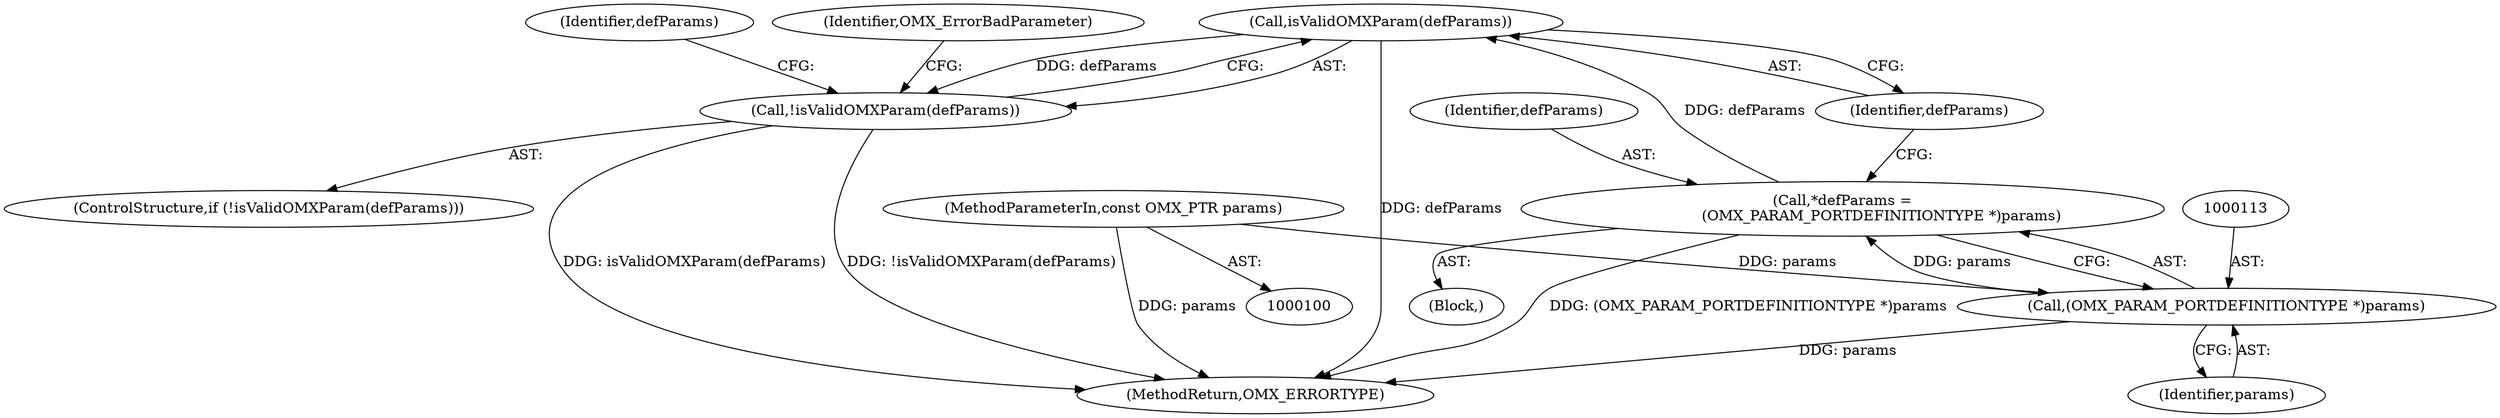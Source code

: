 digraph "0_Android_295c883fe3105b19bcd0f9e07d54c6b589fc5bff_37@pointer" {
"1000117" [label="(Call,isValidOMXParam(defParams))"];
"1000110" [label="(Call,*defParams =\n                 (OMX_PARAM_PORTDEFINITIONTYPE *)params)"];
"1000112" [label="(Call,(OMX_PARAM_PORTDEFINITIONTYPE *)params)"];
"1000102" [label="(MethodParameterIn,const OMX_PTR params)"];
"1000116" [label="(Call,!isValidOMXParam(defParams))"];
"1000115" [label="(ControlStructure,if (!isValidOMXParam(defParams)))"];
"1000102" [label="(MethodParameterIn,const OMX_PTR params)"];
"1000125" [label="(Identifier,defParams)"];
"1000111" [label="(Identifier,defParams)"];
"1000117" [label="(Call,isValidOMXParam(defParams))"];
"1000206" [label="(MethodReturn,OMX_ERRORTYPE)"];
"1000108" [label="(Block,)"];
"1000110" [label="(Call,*defParams =\n                 (OMX_PARAM_PORTDEFINITIONTYPE *)params)"];
"1000118" [label="(Identifier,defParams)"];
"1000121" [label="(Identifier,OMX_ErrorBadParameter)"];
"1000114" [label="(Identifier,params)"];
"1000112" [label="(Call,(OMX_PARAM_PORTDEFINITIONTYPE *)params)"];
"1000116" [label="(Call,!isValidOMXParam(defParams))"];
"1000117" -> "1000116"  [label="AST: "];
"1000117" -> "1000118"  [label="CFG: "];
"1000118" -> "1000117"  [label="AST: "];
"1000116" -> "1000117"  [label="CFG: "];
"1000117" -> "1000206"  [label="DDG: defParams"];
"1000117" -> "1000116"  [label="DDG: defParams"];
"1000110" -> "1000117"  [label="DDG: defParams"];
"1000110" -> "1000108"  [label="AST: "];
"1000110" -> "1000112"  [label="CFG: "];
"1000111" -> "1000110"  [label="AST: "];
"1000112" -> "1000110"  [label="AST: "];
"1000118" -> "1000110"  [label="CFG: "];
"1000110" -> "1000206"  [label="DDG: (OMX_PARAM_PORTDEFINITIONTYPE *)params"];
"1000112" -> "1000110"  [label="DDG: params"];
"1000112" -> "1000114"  [label="CFG: "];
"1000113" -> "1000112"  [label="AST: "];
"1000114" -> "1000112"  [label="AST: "];
"1000112" -> "1000206"  [label="DDG: params"];
"1000102" -> "1000112"  [label="DDG: params"];
"1000102" -> "1000100"  [label="AST: "];
"1000102" -> "1000206"  [label="DDG: params"];
"1000116" -> "1000115"  [label="AST: "];
"1000121" -> "1000116"  [label="CFG: "];
"1000125" -> "1000116"  [label="CFG: "];
"1000116" -> "1000206"  [label="DDG: isValidOMXParam(defParams)"];
"1000116" -> "1000206"  [label="DDG: !isValidOMXParam(defParams)"];
}
